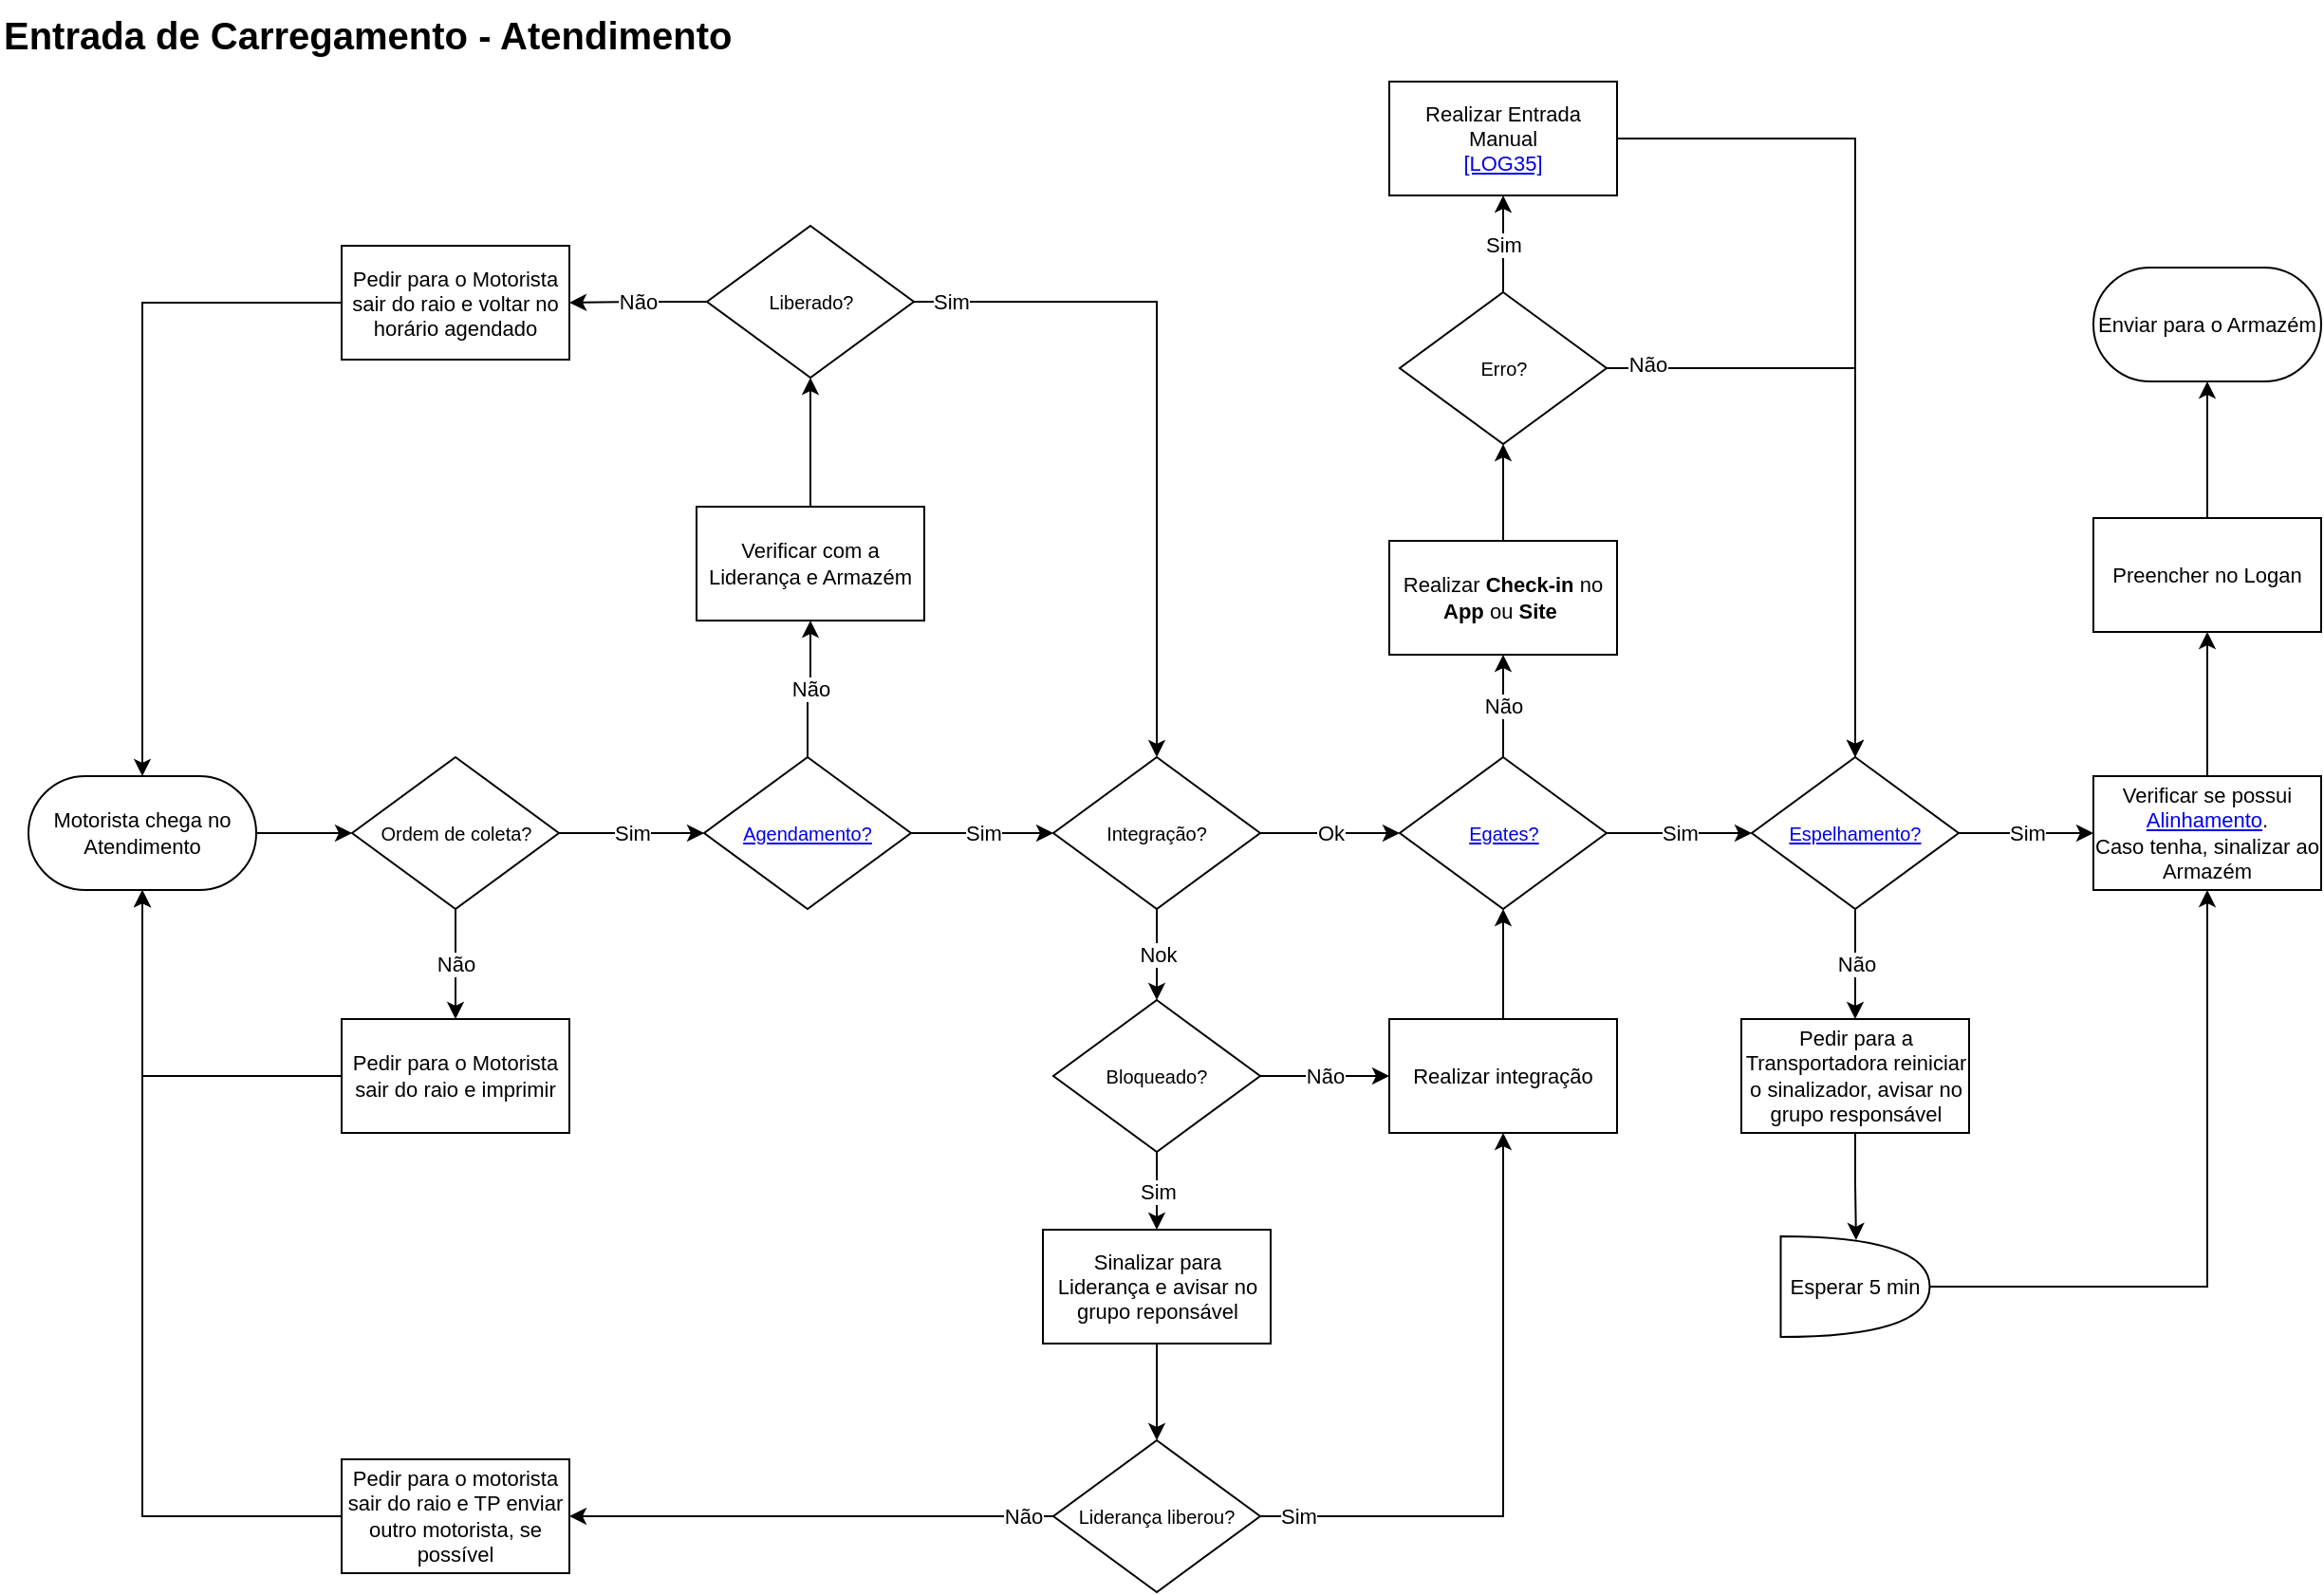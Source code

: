 <mxfile version="24.0.7" type="github">
  <diagram name="Page-1" id="JQofYEXU-NoQVEOPvFRB">
    <mxGraphModel dx="1221" dy="608" grid="0" gridSize="10" guides="1" tooltips="1" connect="1" arrows="1" fold="1" page="1" pageScale="1" pageWidth="1100" pageHeight="850" math="0" shadow="0">
      <root>
        <mxCell id="0" />
        <mxCell id="1" parent="0" />
        <mxCell id="aOmEqhJqzcy8wnbz2JpO-2" value="Entrada de Carregamento - Atendimento&lt;div style=&quot;&quot;&gt;&lt;br&gt;&lt;/div&gt;" style="text;html=1;align=left;verticalAlign=middle;whiteSpace=wrap;rounded=0;fontStyle=1;fontSize=20;" parent="1" vertex="1">
          <mxGeometry width="400" height="59.31" as="geometry" />
        </mxCell>
        <mxCell id="aOmEqhJqzcy8wnbz2JpO-19" style="edgeStyle=orthogonalEdgeStyle;rounded=0;orthogonalLoop=1;jettySize=auto;html=1;entryX=0;entryY=0.5;entryDx=0;entryDy=0;" parent="1" source="aOmEqhJqzcy8wnbz2JpO-15" target="aOmEqhJqzcy8wnbz2JpO-17" edge="1">
          <mxGeometry relative="1" as="geometry" />
        </mxCell>
        <mxCell id="aOmEqhJqzcy8wnbz2JpO-15" value="Motorista chega no Atendimento" style="rounded=1;whiteSpace=wrap;html=1;arcSize=50;fontSize=11;" parent="1" vertex="1">
          <mxGeometry x="15" y="409" width="120" height="60" as="geometry" />
        </mxCell>
        <mxCell id="aOmEqhJqzcy8wnbz2JpO-17" value="Ordem de coleta?" style="rhombus;whiteSpace=wrap;html=1;fontSize=10;" parent="1" vertex="1">
          <mxGeometry x="185.5" y="399" width="109" height="80" as="geometry" />
        </mxCell>
        <mxCell id="aOmEqhJqzcy8wnbz2JpO-22" style="edgeStyle=orthogonalEdgeStyle;rounded=0;orthogonalLoop=1;jettySize=auto;html=1;" parent="1" source="aOmEqhJqzcy8wnbz2JpO-20" target="aOmEqhJqzcy8wnbz2JpO-15" edge="1">
          <mxGeometry relative="1" as="geometry" />
        </mxCell>
        <mxCell id="aOmEqhJqzcy8wnbz2JpO-20" value="Pedir para o Motorista sair do raio e imprimir" style="rounded=0;whiteSpace=wrap;html=1;fontSize=11;" parent="1" vertex="1">
          <mxGeometry x="180" y="537" width="120" height="60" as="geometry" />
        </mxCell>
        <mxCell id="aOmEqhJqzcy8wnbz2JpO-21" value="Não" style="edgeStyle=orthogonalEdgeStyle;rounded=0;orthogonalLoop=1;jettySize=auto;html=1;entryX=0.5;entryY=0;entryDx=0;entryDy=0;strokeColor=#000000;" parent="1" source="aOmEqhJqzcy8wnbz2JpO-17" target="aOmEqhJqzcy8wnbz2JpO-20" edge="1">
          <mxGeometry relative="1" as="geometry">
            <mxPoint x="240" y="498" as="sourcePoint" />
            <mxPoint x="210" y="449" as="targetPoint" />
          </mxGeometry>
        </mxCell>
        <mxCell id="aOmEqhJqzcy8wnbz2JpO-30" value="Sim" style="edgeStyle=orthogonalEdgeStyle;rounded=0;orthogonalLoop=1;jettySize=auto;html=1;entryX=0;entryY=0.5;entryDx=0;entryDy=0;strokeColor=#000000;exitX=1;exitY=0.5;exitDx=0;exitDy=0;" parent="1" source="aOmEqhJqzcy8wnbz2JpO-17" edge="1">
          <mxGeometry relative="1" as="geometry">
            <mxPoint x="315.5" y="439" as="sourcePoint" />
            <mxPoint x="371" y="439" as="targetPoint" />
          </mxGeometry>
        </mxCell>
        <mxCell id="aOmEqhJqzcy8wnbz2JpO-27" value="" style="edgeStyle=orthogonalEdgeStyle;rounded=0;orthogonalLoop=1;jettySize=auto;html=1;entryX=0.5;entryY=0;entryDx=0;entryDy=0;exitX=0.5;exitY=1;exitDx=0;exitDy=0;strokeColor=#FF0000;" parent="1" source="aOmEqhJqzcy8wnbz2JpO-17" edge="1">
          <mxGeometry relative="1" as="geometry">
            <mxPoint x="240" y="479" as="sourcePoint" />
            <mxPoint x="240" y="479" as="targetPoint" />
          </mxGeometry>
        </mxCell>
        <mxCell id="aOmEqhJqzcy8wnbz2JpO-100" value="Não" style="edgeStyle=orthogonalEdgeStyle;rounded=0;orthogonalLoop=1;jettySize=auto;html=1;entryX=0.5;entryY=1;entryDx=0;entryDy=0;strokeColor=default;align=center;verticalAlign=middle;fontFamily=Helvetica;fontSize=11;fontColor=default;labelBackgroundColor=default;endArrow=classic;" parent="1" source="aOmEqhJqzcy8wnbz2JpO-40" target="aOmEqhJqzcy8wnbz2JpO-99" edge="1">
          <mxGeometry relative="1" as="geometry" />
        </mxCell>
        <mxCell id="aOmEqhJqzcy8wnbz2JpO-40" value="&lt;a href=&quot;https://trackandtrace.com.br/core/monitoring/schedule&quot;&gt;Agendamento?&lt;/a&gt;" style="rhombus;whiteSpace=wrap;html=1;fontSize=10;" parent="1" vertex="1">
          <mxGeometry x="371" y="399" width="109" height="80" as="geometry" />
        </mxCell>
        <mxCell id="aOmEqhJqzcy8wnbz2JpO-50" value="Sim" style="edgeStyle=orthogonalEdgeStyle;rounded=0;orthogonalLoop=1;jettySize=auto;html=1;entryX=0;entryY=0.5;entryDx=0;entryDy=0;strokeColor=#000000;exitX=1;exitY=0.5;exitDx=0;exitDy=0;" parent="1" source="aOmEqhJqzcy8wnbz2JpO-40" target="jsbDycam533fCuaFfpvH-44" edge="1">
          <mxGeometry relative="1" as="geometry">
            <mxPoint x="556.5" y="439" as="targetPoint" />
            <mxPoint x="501" y="439" as="sourcePoint" />
          </mxGeometry>
        </mxCell>
        <mxCell id="aOmEqhJqzcy8wnbz2JpO-52" value="&lt;a href=&quot;https://egates.ambev.com.br/Movimentacoes/atendimentoEgates&quot;&gt;Egates?&lt;/a&gt;" style="rhombus;whiteSpace=wrap;html=1;fontSize=10;" parent="1" vertex="1">
          <mxGeometry x="737.5" y="399" width="109" height="80" as="geometry" />
        </mxCell>
        <mxCell id="aOmEqhJqzcy8wnbz2JpO-75" style="edgeStyle=orthogonalEdgeStyle;rounded=0;orthogonalLoop=1;jettySize=auto;html=1;entryX=0.5;entryY=1;entryDx=0;entryDy=0;strokeColor=default;" parent="1" source="aOmEqhJqzcy8wnbz2JpO-54" target="aOmEqhJqzcy8wnbz2JpO-74" edge="1">
          <mxGeometry relative="1" as="geometry" />
        </mxCell>
        <mxCell id="aOmEqhJqzcy8wnbz2JpO-54" value="Realizar &lt;b&gt;Check-in&lt;/b&gt; no &lt;b&gt;App&lt;/b&gt; ou&amp;nbsp;&lt;b&gt;Site&amp;nbsp;&lt;/b&gt;" style="rounded=0;whiteSpace=wrap;html=1;fontSize=11;" parent="1" vertex="1">
          <mxGeometry x="732" y="285" width="120" height="60" as="geometry" />
        </mxCell>
        <mxCell id="aOmEqhJqzcy8wnbz2JpO-55" value="Não" style="edgeStyle=orthogonalEdgeStyle;rounded=0;orthogonalLoop=1;jettySize=auto;html=1;entryX=0.5;entryY=1;entryDx=0;entryDy=0;strokeColor=#000000;exitX=0.5;exitY=0;exitDx=0;exitDy=0;" parent="1" source="aOmEqhJqzcy8wnbz2JpO-52" target="aOmEqhJqzcy8wnbz2JpO-54" edge="1">
          <mxGeometry relative="1" as="geometry">
            <mxPoint x="792" y="380" as="sourcePoint" />
          </mxGeometry>
        </mxCell>
        <mxCell id="aOmEqhJqzcy8wnbz2JpO-57" value="Sim" style="edgeStyle=orthogonalEdgeStyle;rounded=0;orthogonalLoop=1;jettySize=auto;html=1;entryX=0;entryY=0.5;entryDx=0;entryDy=0;strokeColor=#000000;exitX=1;exitY=0.5;exitDx=0;exitDy=0;" parent="1" source="aOmEqhJqzcy8wnbz2JpO-52" edge="1">
          <mxGeometry relative="1" as="geometry">
            <mxPoint x="923" y="439" as="targetPoint" />
            <mxPoint x="867.5" y="439" as="sourcePoint" />
          </mxGeometry>
        </mxCell>
        <mxCell id="aOmEqhJqzcy8wnbz2JpO-119" value="Sim" style="edgeStyle=orthogonalEdgeStyle;rounded=0;orthogonalLoop=1;jettySize=auto;html=1;entryX=0;entryY=0.5;entryDx=0;entryDy=0;strokeColor=default;align=center;verticalAlign=middle;fontFamily=Helvetica;fontSize=11;fontColor=default;labelBackgroundColor=default;endArrow=classic;" parent="1" source="aOmEqhJqzcy8wnbz2JpO-59" target="aOmEqhJqzcy8wnbz2JpO-121" edge="1">
          <mxGeometry relative="1" as="geometry" />
        </mxCell>
        <mxCell id="aOmEqhJqzcy8wnbz2JpO-59" value="&lt;a href=&quot;https://trackandtrace.com.br/core/monitoring/panel&quot;&gt;Espelhamento?&lt;/a&gt;" style="rhombus;whiteSpace=wrap;html=1;fontSize=10;" parent="1" vertex="1">
          <mxGeometry x="923" y="399" width="109" height="80" as="geometry" />
        </mxCell>
        <mxCell id="aOmEqhJqzcy8wnbz2JpO-116" style="edgeStyle=orthogonalEdgeStyle;rounded=0;orthogonalLoop=1;jettySize=auto;html=1;strokeColor=default;align=center;verticalAlign=middle;fontFamily=Helvetica;fontSize=11;fontColor=default;labelBackgroundColor=default;endArrow=classic;exitX=0.5;exitY=1;exitDx=0;exitDy=0;entryX=0.506;entryY=0.037;entryDx=0;entryDy=0;entryPerimeter=0;" parent="1" source="aOmEqhJqzcy8wnbz2JpO-61" target="aOmEqhJqzcy8wnbz2JpO-113" edge="1">
          <mxGeometry relative="1" as="geometry">
            <mxPoint x="977.5" y="641.256" as="targetPoint" />
            <mxPoint x="977.503" y="603" as="sourcePoint" />
            <Array as="points">
              <mxPoint x="977" y="624" />
              <mxPoint x="978" y="624" />
            </Array>
          </mxGeometry>
        </mxCell>
        <mxCell id="aOmEqhJqzcy8wnbz2JpO-61" value="Pedir para a Transportadora reiniciar o sinalizador, avisar no grupo responsável" style="rounded=0;whiteSpace=wrap;html=1;fontSize=11;" parent="1" vertex="1">
          <mxGeometry x="917.5" y="537" width="120" height="60" as="geometry" />
        </mxCell>
        <mxCell id="aOmEqhJqzcy8wnbz2JpO-62" value="Não" style="edgeStyle=orthogonalEdgeStyle;rounded=0;orthogonalLoop=1;jettySize=auto;html=1;entryX=0.5;entryY=0;entryDx=0;entryDy=0;strokeColor=#000000;" parent="1" source="aOmEqhJqzcy8wnbz2JpO-59" target="aOmEqhJqzcy8wnbz2JpO-61" edge="1">
          <mxGeometry relative="1" as="geometry">
            <mxPoint x="977.519" y="498" as="sourcePoint" />
            <Array as="points">
              <mxPoint x="977" y="498" />
              <mxPoint x="977" y="498" />
            </Array>
          </mxGeometry>
        </mxCell>
        <mxCell id="WNULB9PrPMmiZ3--5Gsn-2" value="Sim" style="edgeStyle=orthogonalEdgeStyle;rounded=0;orthogonalLoop=1;jettySize=auto;html=1;" parent="1" source="aOmEqhJqzcy8wnbz2JpO-74" edge="1">
          <mxGeometry relative="1" as="geometry">
            <mxPoint x="792" y="103" as="targetPoint" />
          </mxGeometry>
        </mxCell>
        <mxCell id="WNULB9PrPMmiZ3--5Gsn-4" style="edgeStyle=orthogonalEdgeStyle;rounded=0;orthogonalLoop=1;jettySize=auto;html=1;entryX=0.5;entryY=0;entryDx=0;entryDy=0;" parent="1" source="aOmEqhJqzcy8wnbz2JpO-74" target="aOmEqhJqzcy8wnbz2JpO-59" edge="1">
          <mxGeometry relative="1" as="geometry" />
        </mxCell>
        <mxCell id="WNULB9PrPMmiZ3--5Gsn-6" value="Não" style="edgeLabel;html=1;align=center;verticalAlign=middle;resizable=0;points=[];" parent="WNULB9PrPMmiZ3--5Gsn-4" vertex="1" connectable="0">
          <mxGeometry x="-0.875" y="2" relative="1" as="geometry">
            <mxPoint as="offset" />
          </mxGeometry>
        </mxCell>
        <mxCell id="aOmEqhJqzcy8wnbz2JpO-74" value="Erro?" style="rhombus;whiteSpace=wrap;html=1;fontSize=10;" parent="1" vertex="1">
          <mxGeometry x="737.5" y="154" width="109" height="80" as="geometry" />
        </mxCell>
        <mxCell id="WNULB9PrPMmiZ3--5Gsn-3" style="edgeStyle=orthogonalEdgeStyle;rounded=0;orthogonalLoop=1;jettySize=auto;html=1;entryX=0.5;entryY=0;entryDx=0;entryDy=0;exitX=1;exitY=0.5;exitDx=0;exitDy=0;" parent="1" source="aOmEqhJqzcy8wnbz2JpO-76" target="aOmEqhJqzcy8wnbz2JpO-59" edge="1">
          <mxGeometry relative="1" as="geometry">
            <mxPoint x="852" y="73" as="sourcePoint" />
          </mxGeometry>
        </mxCell>
        <mxCell id="aOmEqhJqzcy8wnbz2JpO-76" value="Realizar Entrada Manual&lt;br&gt;&lt;a href=&quot;https://www.myworkday.com/abinbev/learning/course/d115937921451001034cfec96b960001?record=7cd7e49422c810011a0aaa4b39510000&amp;amp;type=9882927d138b100019b928e75843018d&quot;&gt;[LOG35]&lt;/a&gt;" style="rounded=0;whiteSpace=wrap;html=1;fontSize=11;" parent="1" vertex="1">
          <mxGeometry x="732" y="43" width="120" height="60" as="geometry" />
        </mxCell>
        <mxCell id="aOmEqhJqzcy8wnbz2JpO-102" style="edgeStyle=orthogonalEdgeStyle;rounded=0;orthogonalLoop=1;jettySize=auto;html=1;entryX=0.5;entryY=1;entryDx=0;entryDy=0;strokeColor=default;align=center;verticalAlign=middle;fontFamily=Helvetica;fontSize=11;fontColor=default;labelBackgroundColor=default;endArrow=classic;" parent="1" source="aOmEqhJqzcy8wnbz2JpO-99" target="aOmEqhJqzcy8wnbz2JpO-101" edge="1">
          <mxGeometry relative="1" as="geometry" />
        </mxCell>
        <mxCell id="aOmEqhJqzcy8wnbz2JpO-99" value="Verificar com a Liderança e Armazém" style="rounded=0;whiteSpace=wrap;html=1;fontSize=11;" parent="1" vertex="1">
          <mxGeometry x="367" y="267" width="120" height="60" as="geometry" />
        </mxCell>
        <mxCell id="aOmEqhJqzcy8wnbz2JpO-103" style="edgeStyle=orthogonalEdgeStyle;rounded=0;orthogonalLoop=1;jettySize=auto;html=1;strokeColor=default;align=center;verticalAlign=middle;fontFamily=Helvetica;fontSize=11;fontColor=default;labelBackgroundColor=default;endArrow=classic;exitX=1;exitY=0.5;exitDx=0;exitDy=0;" parent="1" source="aOmEqhJqzcy8wnbz2JpO-101" target="jsbDycam533fCuaFfpvH-44" edge="1">
          <mxGeometry relative="1" as="geometry" />
        </mxCell>
        <mxCell id="aOmEqhJqzcy8wnbz2JpO-108" value="Não" style="edgeStyle=orthogonalEdgeStyle;rounded=0;orthogonalLoop=1;jettySize=auto;html=1;entryX=1;entryY=0.5;entryDx=0;entryDy=0;strokeColor=default;align=center;verticalAlign=middle;fontFamily=Helvetica;fontSize=11;fontColor=default;labelBackgroundColor=default;endArrow=classic;exitX=0;exitY=0.5;exitDx=0;exitDy=0;" parent="1" source="aOmEqhJqzcy8wnbz2JpO-101" target="aOmEqhJqzcy8wnbz2JpO-107" edge="1">
          <mxGeometry relative="1" as="geometry" />
        </mxCell>
        <mxCell id="aOmEqhJqzcy8wnbz2JpO-101" value="Liberado?" style="rhombus;whiteSpace=wrap;html=1;fontSize=10;" parent="1" vertex="1">
          <mxGeometry x="372.5" y="119" width="109" height="80" as="geometry" />
        </mxCell>
        <mxCell id="aOmEqhJqzcy8wnbz2JpO-104" value="Sim" style="text;html=1;align=center;verticalAlign=middle;whiteSpace=wrap;rounded=0;fontFamily=Helvetica;fontSize=11;fontColor=default;labelBackgroundColor=default;" parent="1" vertex="1">
          <mxGeometry x="491" y="153" width="21" height="11" as="geometry" />
        </mxCell>
        <mxCell id="aOmEqhJqzcy8wnbz2JpO-109" style="edgeStyle=orthogonalEdgeStyle;rounded=0;orthogonalLoop=1;jettySize=auto;html=1;strokeColor=default;align=center;verticalAlign=middle;fontFamily=Helvetica;fontSize=11;fontColor=default;labelBackgroundColor=default;endArrow=classic;" parent="1" source="aOmEqhJqzcy8wnbz2JpO-107" target="aOmEqhJqzcy8wnbz2JpO-15" edge="1">
          <mxGeometry relative="1" as="geometry" />
        </mxCell>
        <mxCell id="aOmEqhJqzcy8wnbz2JpO-107" value="Pedir para o Motorista sair do raio e voltar no horário agendado" style="rounded=0;whiteSpace=wrap;html=1;fontSize=11;" parent="1" vertex="1">
          <mxGeometry x="180" y="129.5" width="120" height="60" as="geometry" />
        </mxCell>
        <mxCell id="aOmEqhJqzcy8wnbz2JpO-122" style="edgeStyle=orthogonalEdgeStyle;rounded=0;orthogonalLoop=1;jettySize=auto;html=1;strokeColor=default;align=center;verticalAlign=middle;fontFamily=Helvetica;fontSize=11;fontColor=default;labelBackgroundColor=default;endArrow=classic;" parent="1" source="aOmEqhJqzcy8wnbz2JpO-113" target="aOmEqhJqzcy8wnbz2JpO-121" edge="1">
          <mxGeometry relative="1" as="geometry" />
        </mxCell>
        <mxCell id="aOmEqhJqzcy8wnbz2JpO-113" value="Esperar 5 min" style="shape=or;whiteSpace=wrap;html=1;fontFamily=Helvetica;fontSize=11;fontColor=default;labelBackgroundColor=default;" parent="1" vertex="1">
          <mxGeometry x="938.25" y="651.5" width="78.5" height="53" as="geometry" />
        </mxCell>
        <mxCell id="aOmEqhJqzcy8wnbz2JpO-123" style="edgeStyle=orthogonalEdgeStyle;rounded=0;orthogonalLoop=1;jettySize=auto;html=1;strokeColor=default;align=center;verticalAlign=middle;fontFamily=Helvetica;fontSize=11;fontColor=default;labelBackgroundColor=default;endArrow=classic;entryX=0.5;entryY=1;entryDx=0;entryDy=0;" parent="1" source="aOmEqhJqzcy8wnbz2JpO-121" target="GsSkyxy3e30lw7bj6Dgq-2" edge="1">
          <mxGeometry relative="1" as="geometry">
            <mxPoint x="1161" y="315" as="targetPoint" />
          </mxGeometry>
        </mxCell>
        <mxCell id="aOmEqhJqzcy8wnbz2JpO-121" value="Verificar se possui &lt;a href=&quot;https://anheuserbuschinbev-my.sharepoint.com/:x:/r/personal/99821156_ambev_com_br/_layouts/15/doc2.aspx?sourcedoc=%7Bd540b165-c951-422d-8da9-9b79c941bcb3%7D&amp;amp;action=default&quot;&gt;Alinhamento&lt;/a&gt;.&lt;br&gt;Caso tenha, sinalizar ao Armazém" style="rounded=0;whiteSpace=wrap;html=1;fontSize=11;" parent="1" vertex="1">
          <mxGeometry x="1103" y="409" width="120" height="60" as="geometry" />
        </mxCell>
        <mxCell id="WNULB9PrPMmiZ3--5Gsn-8" value="Enviar para o Armazém" style="rounded=1;whiteSpace=wrap;html=1;arcSize=50;fontSize=11;" parent="1" vertex="1">
          <mxGeometry x="1103" y="141" width="120" height="60" as="geometry" />
        </mxCell>
        <mxCell id="jsbDycam533fCuaFfpvH-46" value="Ok" style="edgeStyle=orthogonalEdgeStyle;rounded=0;orthogonalLoop=1;jettySize=auto;html=1;" parent="1" source="jsbDycam533fCuaFfpvH-44" target="aOmEqhJqzcy8wnbz2JpO-52" edge="1">
          <mxGeometry relative="1" as="geometry" />
        </mxCell>
        <mxCell id="jsbDycam533fCuaFfpvH-54" value="Nok" style="edgeStyle=orthogonalEdgeStyle;rounded=0;orthogonalLoop=1;jettySize=auto;html=1;" parent="1" source="jsbDycam533fCuaFfpvH-44" target="jsbDycam533fCuaFfpvH-53" edge="1">
          <mxGeometry relative="1" as="geometry" />
        </mxCell>
        <mxCell id="jsbDycam533fCuaFfpvH-44" value="Integração?" style="rhombus;whiteSpace=wrap;html=1;fontSize=10;" parent="1" vertex="1">
          <mxGeometry x="555" y="399" width="109" height="80" as="geometry" />
        </mxCell>
        <mxCell id="jsbDycam533fCuaFfpvH-56" value="Não" style="edgeStyle=orthogonalEdgeStyle;rounded=0;orthogonalLoop=1;jettySize=auto;html=1;" parent="1" source="jsbDycam533fCuaFfpvH-53" target="jsbDycam533fCuaFfpvH-55" edge="1">
          <mxGeometry relative="1" as="geometry" />
        </mxCell>
        <mxCell id="jsbDycam533fCuaFfpvH-108" value="Sim" style="edgeStyle=orthogonalEdgeStyle;rounded=0;orthogonalLoop=1;jettySize=auto;html=1;" parent="1" source="jsbDycam533fCuaFfpvH-53" target="jsbDycam533fCuaFfpvH-107" edge="1">
          <mxGeometry relative="1" as="geometry" />
        </mxCell>
        <mxCell id="jsbDycam533fCuaFfpvH-53" value="Bloqueado?" style="rhombus;whiteSpace=wrap;html=1;fontSize=10;" parent="1" vertex="1">
          <mxGeometry x="555" y="527" width="109" height="80" as="geometry" />
        </mxCell>
        <mxCell id="jsbDycam533fCuaFfpvH-57" style="edgeStyle=orthogonalEdgeStyle;rounded=0;orthogonalLoop=1;jettySize=auto;html=1;" parent="1" source="jsbDycam533fCuaFfpvH-55" target="aOmEqhJqzcy8wnbz2JpO-52" edge="1">
          <mxGeometry relative="1" as="geometry" />
        </mxCell>
        <mxCell id="jsbDycam533fCuaFfpvH-55" value="Realizar integração" style="rounded=0;whiteSpace=wrap;html=1;fontSize=11;" parent="1" vertex="1">
          <mxGeometry x="732" y="537" width="120" height="60" as="geometry" />
        </mxCell>
        <mxCell id="jsbDycam533fCuaFfpvH-110" style="edgeStyle=orthogonalEdgeStyle;rounded=0;orthogonalLoop=1;jettySize=auto;html=1;" parent="1" source="jsbDycam533fCuaFfpvH-107" target="jsbDycam533fCuaFfpvH-109" edge="1">
          <mxGeometry relative="1" as="geometry" />
        </mxCell>
        <mxCell id="jsbDycam533fCuaFfpvH-107" value="Sinalizar para Liderança e avisar no grupo reponsável" style="rounded=0;whiteSpace=wrap;html=1;fontSize=11;" parent="1" vertex="1">
          <mxGeometry x="549.5" y="648" width="120" height="60" as="geometry" />
        </mxCell>
        <mxCell id="jsbDycam533fCuaFfpvH-111" style="edgeStyle=orthogonalEdgeStyle;rounded=0;orthogonalLoop=1;jettySize=auto;html=1;exitX=1;exitY=0.5;exitDx=0;exitDy=0;" parent="1" source="jsbDycam533fCuaFfpvH-109" target="jsbDycam533fCuaFfpvH-55" edge="1">
          <mxGeometry relative="1" as="geometry" />
        </mxCell>
        <mxCell id="jsbDycam533fCuaFfpvH-115" style="edgeStyle=orthogonalEdgeStyle;rounded=0;orthogonalLoop=1;jettySize=auto;html=1;entryX=1;entryY=0.5;entryDx=0;entryDy=0;" parent="1" source="jsbDycam533fCuaFfpvH-109" target="jsbDycam533fCuaFfpvH-114" edge="1">
          <mxGeometry relative="1" as="geometry" />
        </mxCell>
        <mxCell id="jsbDycam533fCuaFfpvH-109" value="Liderança liberou?" style="rhombus;whiteSpace=wrap;html=1;fontSize=10;" parent="1" vertex="1">
          <mxGeometry x="555" y="759" width="109" height="80" as="geometry" />
        </mxCell>
        <mxCell id="jsbDycam533fCuaFfpvH-112" value="Sim" style="text;html=1;align=center;verticalAlign=middle;whiteSpace=wrap;rounded=0;fontFamily=Helvetica;fontSize=11;fontColor=default;labelBackgroundColor=default;" parent="1" vertex="1">
          <mxGeometry x="674" y="793.5" width="21" height="11" as="geometry" />
        </mxCell>
        <mxCell id="jsbDycam533fCuaFfpvH-116" style="edgeStyle=orthogonalEdgeStyle;rounded=0;orthogonalLoop=1;jettySize=auto;html=1;" parent="1" source="jsbDycam533fCuaFfpvH-114" target="aOmEqhJqzcy8wnbz2JpO-15" edge="1">
          <mxGeometry relative="1" as="geometry" />
        </mxCell>
        <mxCell id="jsbDycam533fCuaFfpvH-114" value="Pedir para o motorista sair do raio e TP enviar outro motorista, se possível" style="rounded=0;whiteSpace=wrap;html=1;fontSize=11;" parent="1" vertex="1">
          <mxGeometry x="180" y="769" width="120" height="60" as="geometry" />
        </mxCell>
        <mxCell id="jsbDycam533fCuaFfpvH-119" value="Não" style="text;html=1;align=center;verticalAlign=middle;whiteSpace=wrap;rounded=0;fontFamily=Helvetica;fontSize=11;fontColor=default;labelBackgroundColor=default;" parent="1" vertex="1">
          <mxGeometry x="529" y="793.5" width="21" height="11" as="geometry" />
        </mxCell>
        <mxCell id="GsSkyxy3e30lw7bj6Dgq-3" style="edgeStyle=orthogonalEdgeStyle;rounded=0;orthogonalLoop=1;jettySize=auto;html=1;" edge="1" parent="1" source="GsSkyxy3e30lw7bj6Dgq-2" target="WNULB9PrPMmiZ3--5Gsn-8">
          <mxGeometry relative="1" as="geometry" />
        </mxCell>
        <mxCell id="GsSkyxy3e30lw7bj6Dgq-2" value="Preencher no Logan" style="rounded=0;whiteSpace=wrap;html=1;fontSize=11;" vertex="1" parent="1">
          <mxGeometry x="1103" y="273" width="120" height="60" as="geometry" />
        </mxCell>
      </root>
    </mxGraphModel>
  </diagram>
</mxfile>
